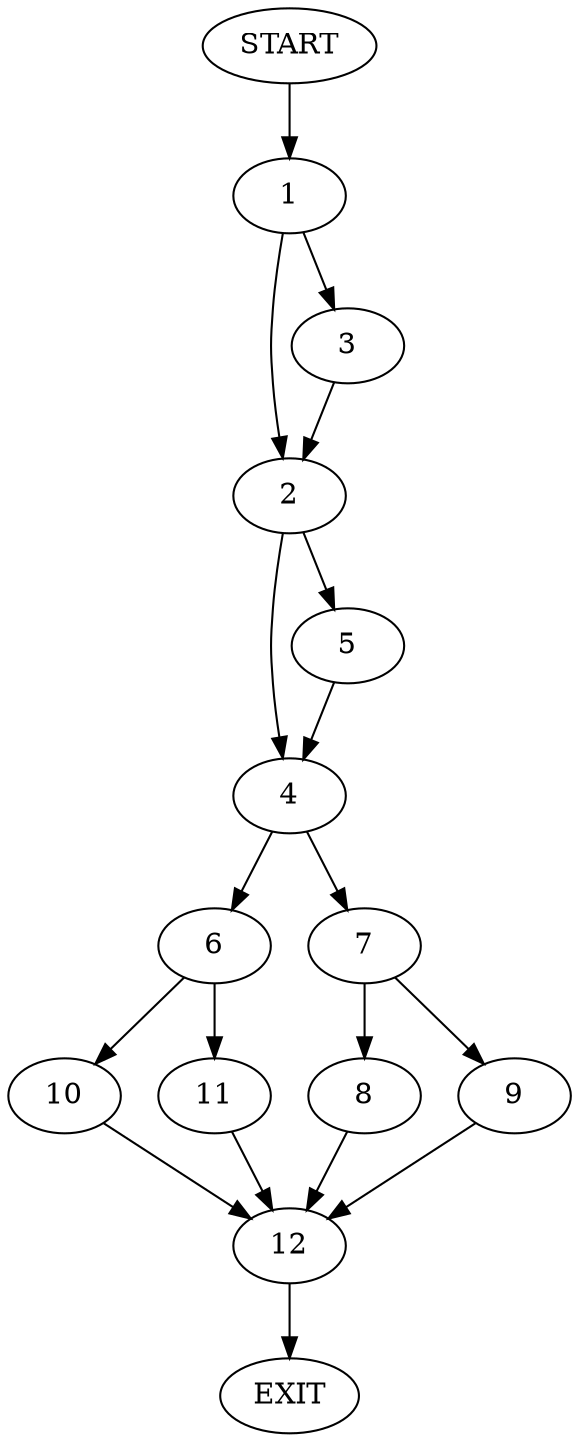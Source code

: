 digraph {
0 [label="START"]
13 [label="EXIT"]
0 -> 1
1 -> 2
1 -> 3
3 -> 2
2 -> 4
2 -> 5
5 -> 4
4 -> 6
4 -> 7
7 -> 8
7 -> 9
6 -> 10
6 -> 11
8 -> 12
9 -> 12
12 -> 13
10 -> 12
11 -> 12
}
